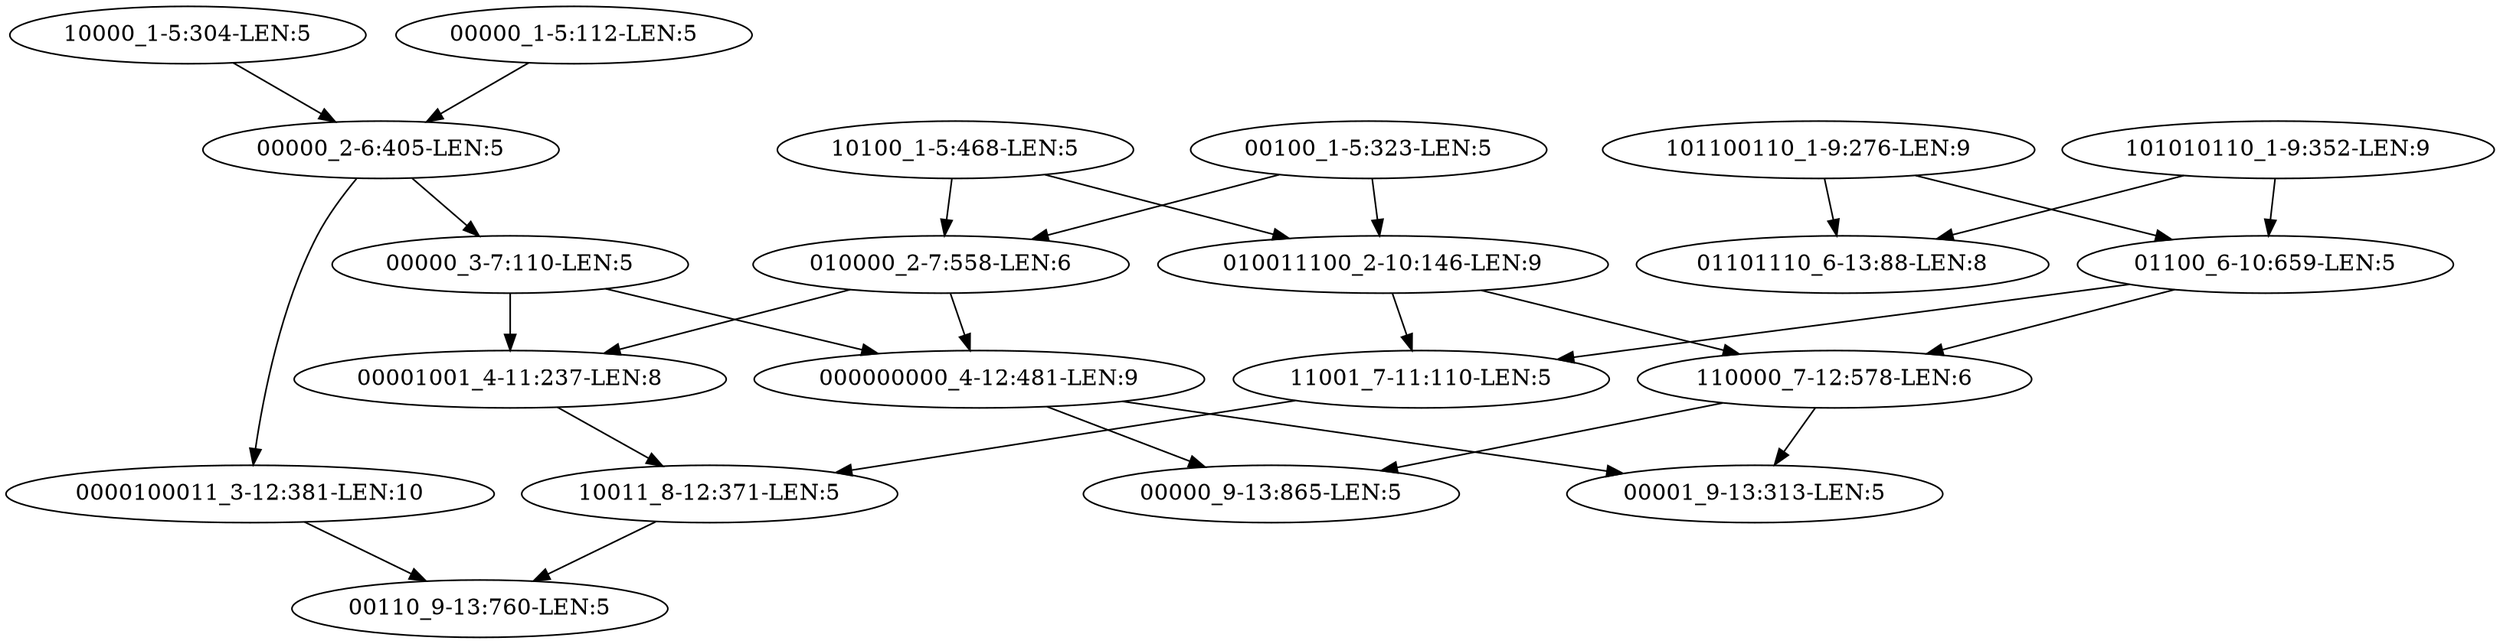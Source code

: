 digraph G {
    "00100_1-5:323-LEN:5" -> "010000_2-7:558-LEN:6";
    "00100_1-5:323-LEN:5" -> "010011100_2-10:146-LEN:9";
    "10000_1-5:304-LEN:5" -> "00000_2-6:405-LEN:5";
    "00001001_4-11:237-LEN:8" -> "10011_8-12:371-LEN:5";
    "11001_7-11:110-LEN:5" -> "10011_8-12:371-LEN:5";
    "01100_6-10:659-LEN:5" -> "11001_7-11:110-LEN:5";
    "01100_6-10:659-LEN:5" -> "110000_7-12:578-LEN:6";
    "101100110_1-9:276-LEN:9" -> "01100_6-10:659-LEN:5";
    "101100110_1-9:276-LEN:9" -> "01101110_6-13:88-LEN:8";
    "010000_2-7:558-LEN:6" -> "00001001_4-11:237-LEN:8";
    "010000_2-7:558-LEN:6" -> "000000000_4-12:481-LEN:9";
    "10011_8-12:371-LEN:5" -> "00110_9-13:760-LEN:5";
    "010011100_2-10:146-LEN:9" -> "11001_7-11:110-LEN:5";
    "010011100_2-10:146-LEN:9" -> "110000_7-12:578-LEN:6";
    "00000_1-5:112-LEN:5" -> "00000_2-6:405-LEN:5";
    "000000000_4-12:481-LEN:9" -> "00001_9-13:313-LEN:5";
    "000000000_4-12:481-LEN:9" -> "00000_9-13:865-LEN:5";
    "101010110_1-9:352-LEN:9" -> "01100_6-10:659-LEN:5";
    "101010110_1-9:352-LEN:9" -> "01101110_6-13:88-LEN:8";
    "110000_7-12:578-LEN:6" -> "00001_9-13:313-LEN:5";
    "110000_7-12:578-LEN:6" -> "00000_9-13:865-LEN:5";
    "0000100011_3-12:381-LEN:10" -> "00110_9-13:760-LEN:5";
    "00000_3-7:110-LEN:5" -> "00001001_4-11:237-LEN:8";
    "00000_3-7:110-LEN:5" -> "000000000_4-12:481-LEN:9";
    "00000_2-6:405-LEN:5" -> "0000100011_3-12:381-LEN:10";
    "00000_2-6:405-LEN:5" -> "00000_3-7:110-LEN:5";
    "10100_1-5:468-LEN:5" -> "010000_2-7:558-LEN:6";
    "10100_1-5:468-LEN:5" -> "010011100_2-10:146-LEN:9";
}
